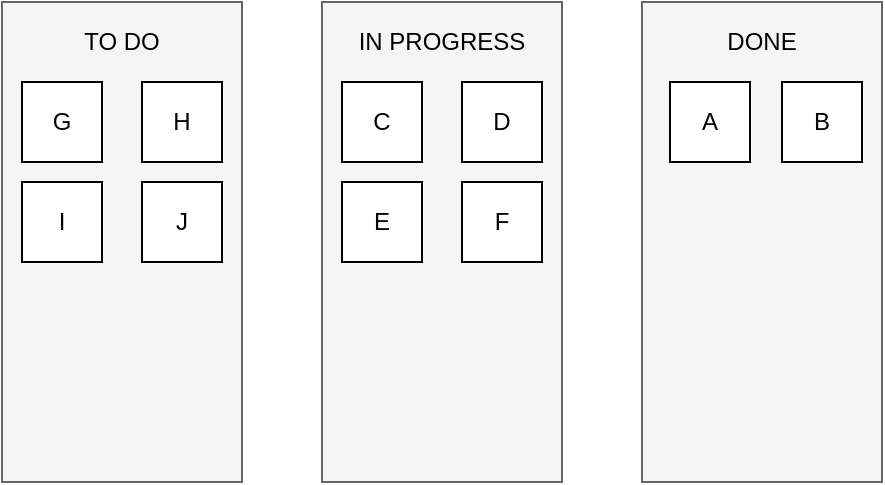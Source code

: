 <mxfile>
    <diagram id="T9uuaTeBy4bPSP1g8a4x" name="Page-1">
        <mxGraphModel dx="750" dy="569" grid="1" gridSize="10" guides="1" tooltips="1" connect="1" arrows="1" fold="1" page="1" pageScale="1" pageWidth="827" pageHeight="1169" background="#FFFFFF" math="0" shadow="0">
            <root>
                <mxCell id="0"/>
                <mxCell id="1" parent="0"/>
                <mxCell id="202" value="" style="rounded=0;whiteSpace=wrap;html=1;fillColor=#f5f5f5;fontColor=#333333;strokeColor=#666666;" parent="1" vertex="1">
                    <mxGeometry x="240" y="40" width="120" height="240" as="geometry"/>
                </mxCell>
                <mxCell id="201" value="" style="rounded=0;whiteSpace=wrap;html=1;fillColor=#f5f5f5;fontColor=#333333;strokeColor=#666666;" parent="1" vertex="1">
                    <mxGeometry x="80" y="40" width="120" height="240" as="geometry"/>
                </mxCell>
                <mxCell id="198" value="" style="rounded=0;whiteSpace=wrap;html=1;fillColor=#f5f5f5;fontColor=#333333;strokeColor=#666666;" parent="1" vertex="1">
                    <mxGeometry x="400" y="40" width="120" height="240" as="geometry"/>
                </mxCell>
                <mxCell id="164" value="G" style="rounded=0;whiteSpace=wrap;html=1;" parent="1" vertex="1">
                    <mxGeometry x="90" y="80" width="40" height="40" as="geometry"/>
                </mxCell>
                <mxCell id="165" value="H" style="rounded=0;whiteSpace=wrap;html=1;" parent="1" vertex="1">
                    <mxGeometry x="150" y="80" width="40" height="40" as="geometry"/>
                </mxCell>
                <mxCell id="166" value="I" style="rounded=0;whiteSpace=wrap;html=1;" parent="1" vertex="1">
                    <mxGeometry x="90" y="130" width="40" height="40" as="geometry"/>
                </mxCell>
                <mxCell id="167" value="J" style="rounded=0;whiteSpace=wrap;html=1;" parent="1" vertex="1">
                    <mxGeometry x="150" y="130" width="40" height="40" as="geometry"/>
                </mxCell>
                <mxCell id="171" value="TO DO" style="text;html=1;strokeColor=none;fillColor=none;align=center;verticalAlign=middle;whiteSpace=wrap;rounded=0;" parent="1" vertex="1">
                    <mxGeometry x="100" y="40" width="80" height="40" as="geometry"/>
                </mxCell>
                <mxCell id="176" value="C" style="rounded=0;whiteSpace=wrap;html=1;" parent="1" vertex="1">
                    <mxGeometry x="250" y="80" width="40" height="40" as="geometry"/>
                </mxCell>
                <mxCell id="177" value="D" style="rounded=0;whiteSpace=wrap;html=1;" parent="1" vertex="1">
                    <mxGeometry x="310" y="80" width="40" height="40" as="geometry"/>
                </mxCell>
                <mxCell id="178" value="E" style="rounded=0;whiteSpace=wrap;html=1;" parent="1" vertex="1">
                    <mxGeometry x="250" y="130" width="40" height="40" as="geometry"/>
                </mxCell>
                <mxCell id="179" value="F" style="rounded=0;whiteSpace=wrap;html=1;" parent="1" vertex="1">
                    <mxGeometry x="310" y="130" width="40" height="40" as="geometry"/>
                </mxCell>
                <mxCell id="182" value="IN PROGRESS" style="text;html=1;strokeColor=none;fillColor=none;align=center;verticalAlign=middle;whiteSpace=wrap;rounded=0;" parent="1" vertex="1">
                    <mxGeometry x="240" y="40" width="120" height="40" as="geometry"/>
                </mxCell>
                <mxCell id="189" value="A" style="rounded=0;whiteSpace=wrap;html=1;" parent="1" vertex="1">
                    <mxGeometry x="414" y="80" width="40" height="40" as="geometry"/>
                </mxCell>
                <mxCell id="190" value="B" style="rounded=0;whiteSpace=wrap;html=1;" parent="1" vertex="1">
                    <mxGeometry x="470" y="80" width="40" height="40" as="geometry"/>
                </mxCell>
                <mxCell id="195" value="DONE" style="text;html=1;strokeColor=none;fillColor=none;align=center;verticalAlign=middle;whiteSpace=wrap;rounded=0;" parent="1" vertex="1">
                    <mxGeometry x="420" y="40" width="80" height="40" as="geometry"/>
                </mxCell>
            </root>
        </mxGraphModel>
    </diagram>
</mxfile>